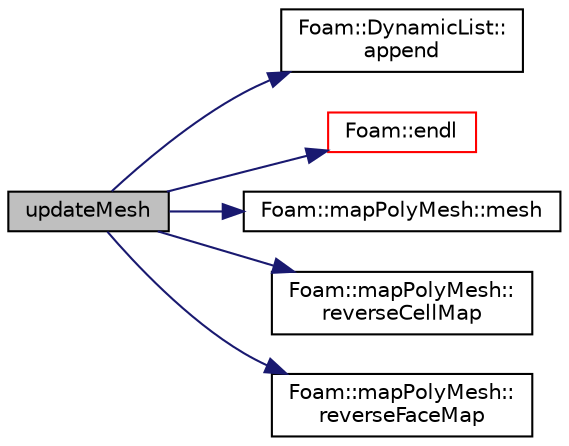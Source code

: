 digraph "updateMesh"
{
  bgcolor="transparent";
  edge [fontname="Helvetica",fontsize="10",labelfontname="Helvetica",labelfontsize="10"];
  node [fontname="Helvetica",fontsize="10",shape=record];
  rankdir="LR";
  Node1160 [label="updateMesh",height=0.2,width=0.4,color="black", fillcolor="grey75", style="filled", fontcolor="black"];
  Node1160 -> Node1161 [color="midnightblue",fontsize="10",style="solid",fontname="Helvetica"];
  Node1161 [label="Foam::DynamicList::\lappend",height=0.2,width=0.4,color="black",URL="$a27005.html#a7b67b42af715604376ad63a681dee6d8",tooltip="Append an element at the end of the list. "];
  Node1160 -> Node1162 [color="midnightblue",fontsize="10",style="solid",fontname="Helvetica"];
  Node1162 [label="Foam::endl",height=0.2,width=0.4,color="red",URL="$a21851.html#a2db8fe02a0d3909e9351bb4275b23ce4",tooltip="Add newline and flush stream. "];
  Node1160 -> Node1164 [color="midnightblue",fontsize="10",style="solid",fontname="Helvetica"];
  Node1164 [label="Foam::mapPolyMesh::mesh",height=0.2,width=0.4,color="black",URL="$a28541.html#ae78c91f8ff731c07ccc4351d9fe861ba",tooltip="Return polyMesh. "];
  Node1160 -> Node1165 [color="midnightblue",fontsize="10",style="solid",fontname="Helvetica"];
  Node1165 [label="Foam::mapPolyMesh::\lreverseCellMap",height=0.2,width=0.4,color="black",URL="$a28541.html#a89843f27b1311c10f35810e3dc692061",tooltip="Reverse cell map. "];
  Node1160 -> Node1166 [color="midnightblue",fontsize="10",style="solid",fontname="Helvetica"];
  Node1166 [label="Foam::mapPolyMesh::\lreverseFaceMap",height=0.2,width=0.4,color="black",URL="$a28541.html#a90aeffdd46fec5934a7816ca40984af2",tooltip="Reverse face map. "];
}

